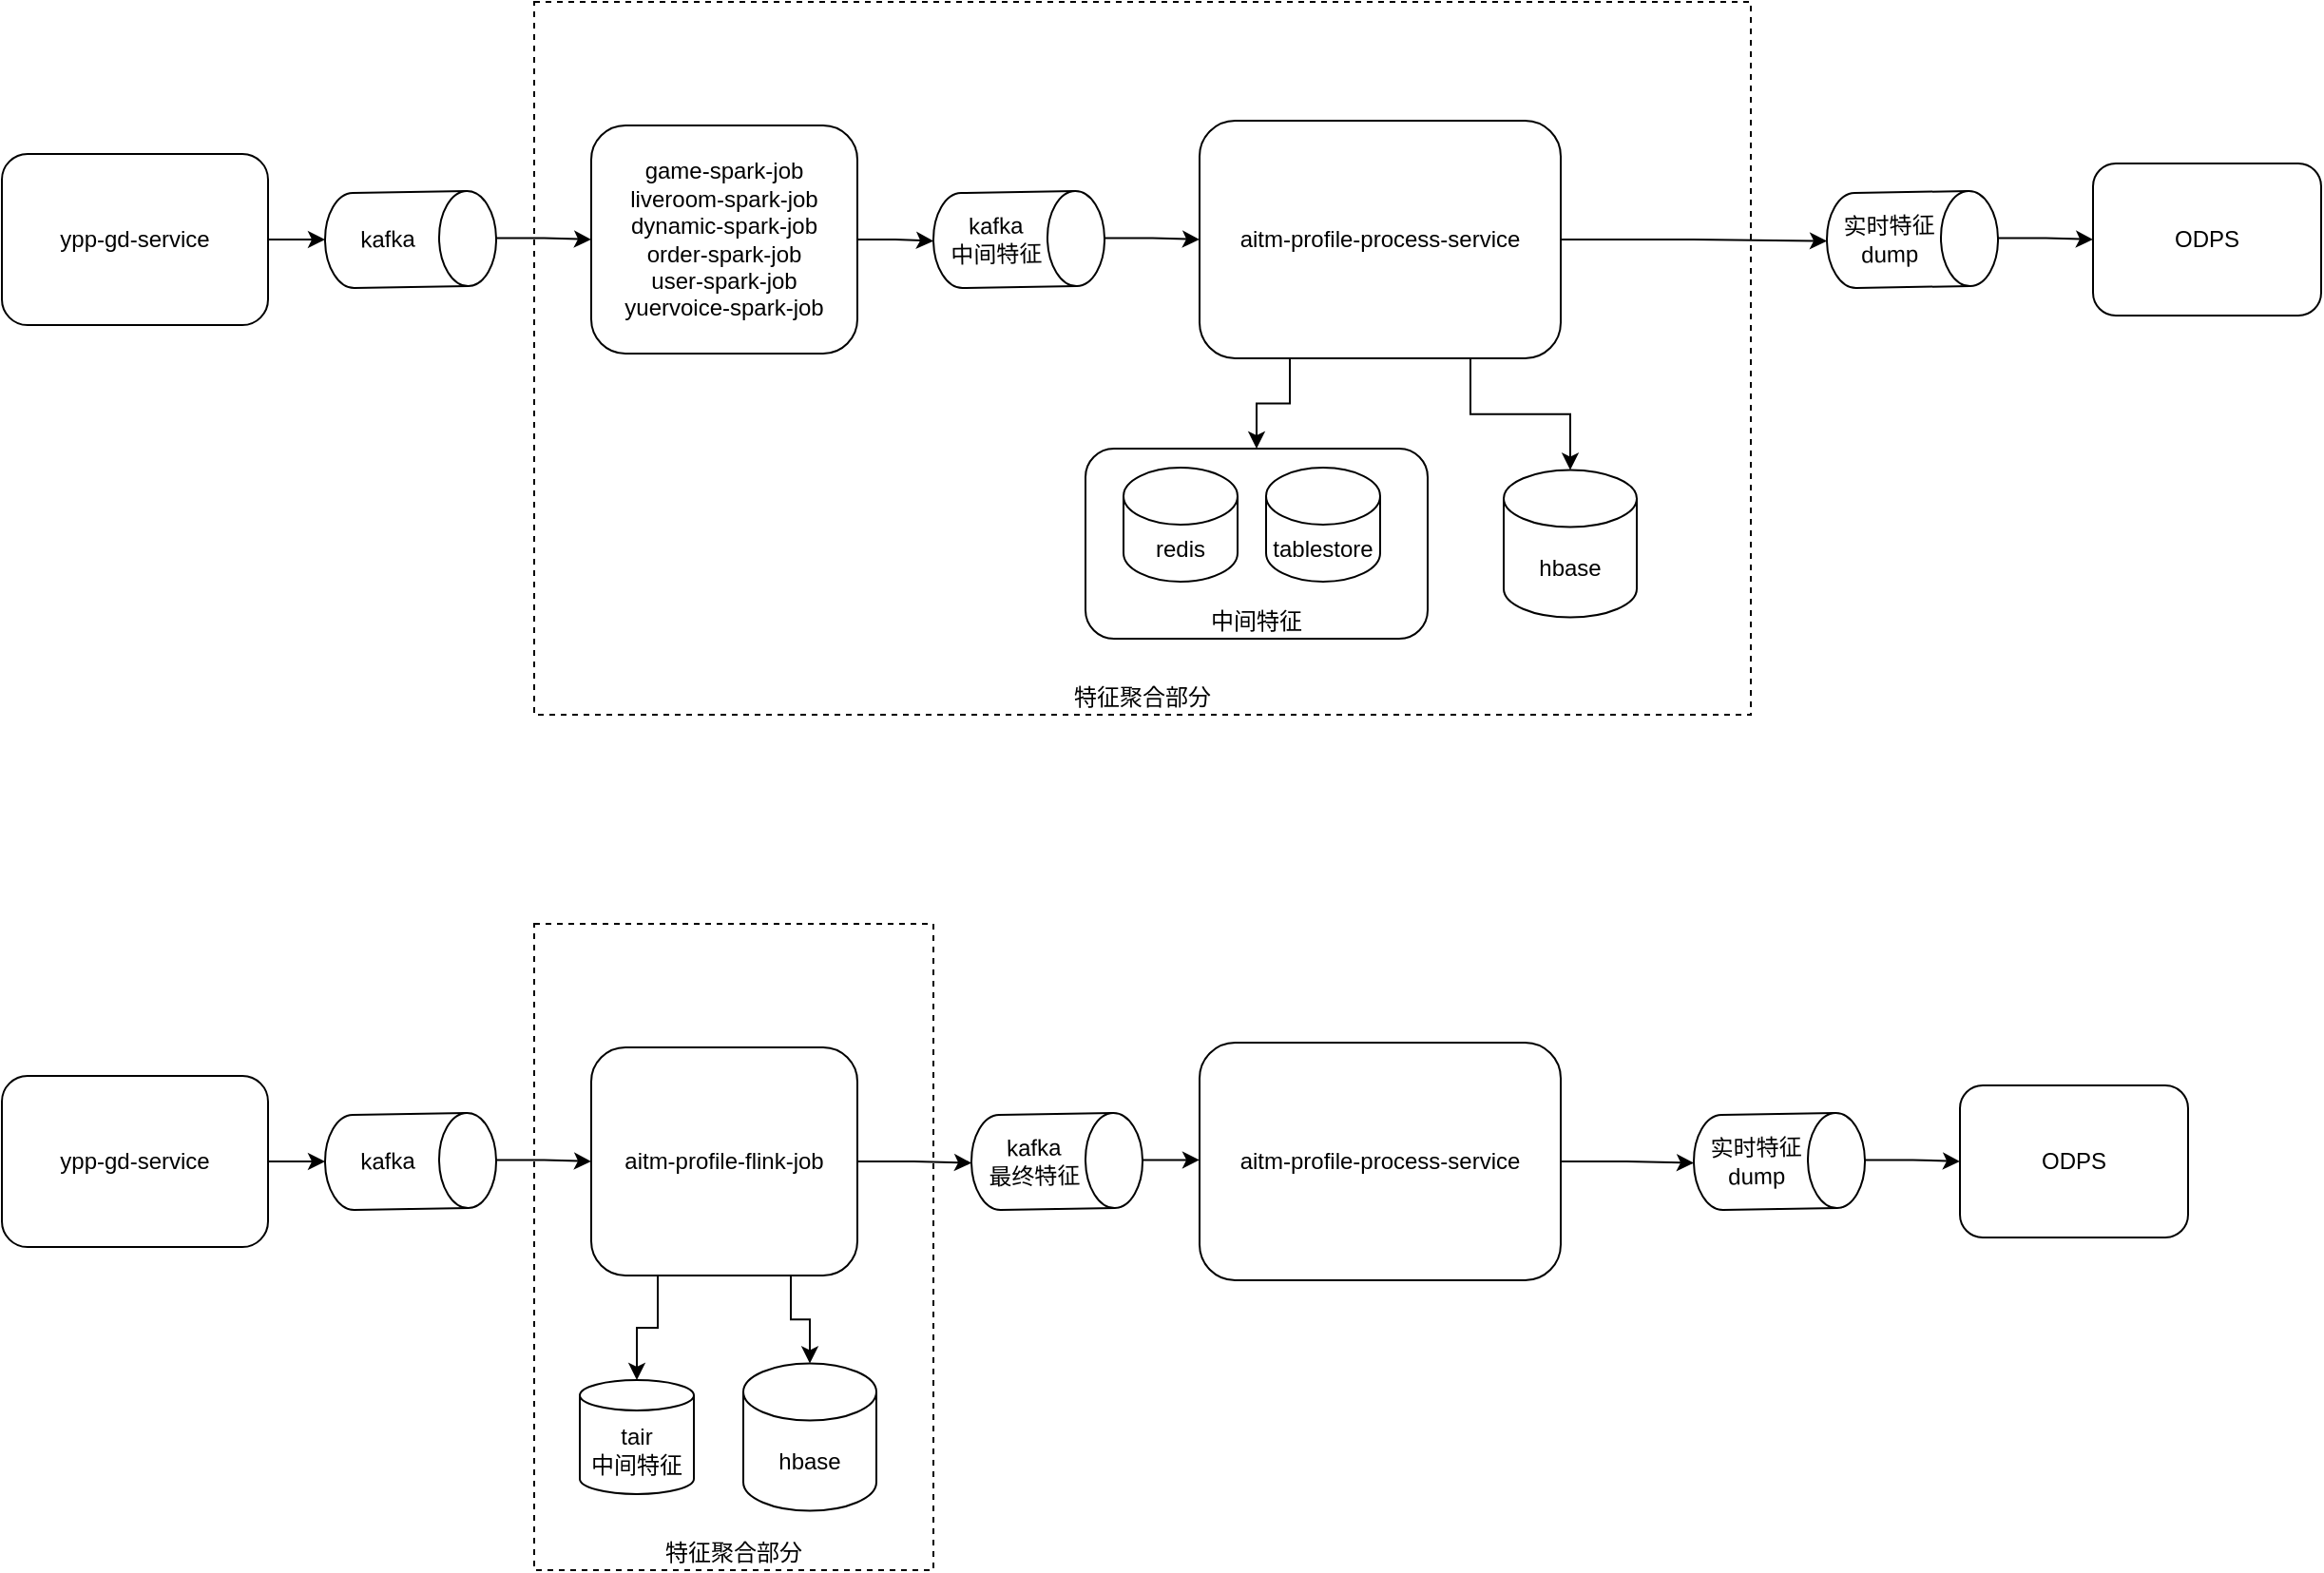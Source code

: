 <mxfile version="14.2.9" type="github">
  <diagram id="UFRToJxFWCIoUEIGVNV5" name="Page-1">
    <mxGraphModel dx="1426" dy="825" grid="1" gridSize="10" guides="1" tooltips="1" connect="1" arrows="1" fold="1" page="1" pageScale="1" pageWidth="827" pageHeight="1169" math="0" shadow="0">
      <root>
        <mxCell id="0" />
        <mxCell id="1" parent="0" />
        <mxCell id="Ijczxj1nVkfl3kpqapsu-18" value="特征聚合部分" style="rounded=0;whiteSpace=wrap;html=1;dashed=1;verticalAlign=bottom;" vertex="1" parent="1">
          <mxGeometry x="330" y="105" width="640" height="375" as="geometry" />
        </mxCell>
        <mxCell id="Ijczxj1nVkfl3kpqapsu-11" value="中间特征" style="rounded=1;whiteSpace=wrap;html=1;verticalAlign=bottom;" vertex="1" parent="1">
          <mxGeometry x="620" y="340" width="180" height="100" as="geometry" />
        </mxCell>
        <mxCell id="Ijczxj1nVkfl3kpqapsu-17" style="edgeStyle=orthogonalEdgeStyle;rounded=0;orthogonalLoop=1;jettySize=auto;html=1;exitX=1;exitY=0.5;exitDx=0;exitDy=0;entryX=0.5;entryY=1;entryDx=0;entryDy=0;entryPerimeter=0;" edge="1" parent="1" source="Ijczxj1nVkfl3kpqapsu-1" target="Ijczxj1nVkfl3kpqapsu-2">
          <mxGeometry relative="1" as="geometry" />
        </mxCell>
        <mxCell id="Ijczxj1nVkfl3kpqapsu-1" value="ypp-gd-service" style="rounded=1;whiteSpace=wrap;html=1;" vertex="1" parent="1">
          <mxGeometry x="50" y="185" width="140" height="90" as="geometry" />
        </mxCell>
        <mxCell id="Ijczxj1nVkfl3kpqapsu-16" style="edgeStyle=orthogonalEdgeStyle;rounded=0;orthogonalLoop=1;jettySize=auto;html=1;exitX=0.5;exitY=0;exitDx=0;exitDy=0;exitPerimeter=0;entryX=0;entryY=0.5;entryDx=0;entryDy=0;" edge="1" parent="1" source="Ijczxj1nVkfl3kpqapsu-2" target="Ijczxj1nVkfl3kpqapsu-3">
          <mxGeometry relative="1" as="geometry" />
        </mxCell>
        <mxCell id="Ijczxj1nVkfl3kpqapsu-2" value="kafka" style="shape=cylinder3;whiteSpace=wrap;html=1;boundedLbl=1;backgroundOutline=1;size=15;rotation=89;horizontal=0;" vertex="1" parent="1">
          <mxGeometry x="240.0" y="185" width="50" height="90" as="geometry" />
        </mxCell>
        <mxCell id="Ijczxj1nVkfl3kpqapsu-15" style="edgeStyle=orthogonalEdgeStyle;rounded=0;orthogonalLoop=1;jettySize=auto;html=1;exitX=1;exitY=0.5;exitDx=0;exitDy=0;entryX=0.5;entryY=1;entryDx=0;entryDy=0;entryPerimeter=0;" edge="1" parent="1" source="Ijczxj1nVkfl3kpqapsu-3" target="Ijczxj1nVkfl3kpqapsu-6">
          <mxGeometry relative="1" as="geometry" />
        </mxCell>
        <mxCell id="Ijczxj1nVkfl3kpqapsu-3" value="game-spark-job&lt;br&gt;liveroom-spark-job&lt;br&gt;dynamic-spark-job&lt;br&gt;order-spark-job&lt;br&gt;user-spark-job&lt;br&gt;yuervoice-spark-job" style="rounded=1;whiteSpace=wrap;html=1;" vertex="1" parent="1">
          <mxGeometry x="360" y="170" width="140" height="120" as="geometry" />
        </mxCell>
        <mxCell id="Ijczxj1nVkfl3kpqapsu-14" style="edgeStyle=orthogonalEdgeStyle;rounded=0;orthogonalLoop=1;jettySize=auto;html=1;exitX=0.5;exitY=0;exitDx=0;exitDy=0;exitPerimeter=0;entryX=0;entryY=0.5;entryDx=0;entryDy=0;" edge="1" parent="1" source="Ijczxj1nVkfl3kpqapsu-6" target="Ijczxj1nVkfl3kpqapsu-7">
          <mxGeometry relative="1" as="geometry" />
        </mxCell>
        <mxCell id="Ijczxj1nVkfl3kpqapsu-6" value="kafka&lt;br&gt;中间特征" style="shape=cylinder3;whiteSpace=wrap;html=1;boundedLbl=1;backgroundOutline=1;size=15;rotation=89;horizontal=0;" vertex="1" parent="1">
          <mxGeometry x="560" y="185" width="50" height="90" as="geometry" />
        </mxCell>
        <mxCell id="Ijczxj1nVkfl3kpqapsu-12" style="edgeStyle=orthogonalEdgeStyle;rounded=0;orthogonalLoop=1;jettySize=auto;html=1;exitX=0.25;exitY=1;exitDx=0;exitDy=0;entryX=0.5;entryY=0;entryDx=0;entryDy=0;" edge="1" parent="1" source="Ijczxj1nVkfl3kpqapsu-7" target="Ijczxj1nVkfl3kpqapsu-11">
          <mxGeometry relative="1" as="geometry" />
        </mxCell>
        <mxCell id="Ijczxj1nVkfl3kpqapsu-13" style="edgeStyle=orthogonalEdgeStyle;rounded=0;orthogonalLoop=1;jettySize=auto;html=1;exitX=0.75;exitY=1;exitDx=0;exitDy=0;entryX=0.5;entryY=0;entryDx=0;entryDy=0;entryPerimeter=0;" edge="1" parent="1" source="Ijczxj1nVkfl3kpqapsu-7" target="Ijczxj1nVkfl3kpqapsu-10">
          <mxGeometry relative="1" as="geometry" />
        </mxCell>
        <mxCell id="Ijczxj1nVkfl3kpqapsu-37" style="edgeStyle=orthogonalEdgeStyle;rounded=0;orthogonalLoop=1;jettySize=auto;html=1;exitX=1;exitY=0.5;exitDx=0;exitDy=0;entryX=0.5;entryY=1;entryDx=0;entryDy=0;entryPerimeter=0;" edge="1" parent="1" source="Ijczxj1nVkfl3kpqapsu-7" target="Ijczxj1nVkfl3kpqapsu-36">
          <mxGeometry relative="1" as="geometry" />
        </mxCell>
        <mxCell id="Ijczxj1nVkfl3kpqapsu-7" value="aitm-profile-process-service" style="rounded=1;whiteSpace=wrap;html=1;" vertex="1" parent="1">
          <mxGeometry x="680" y="167.5" width="190" height="125" as="geometry" />
        </mxCell>
        <mxCell id="Ijczxj1nVkfl3kpqapsu-8" value="redis" style="shape=cylinder3;whiteSpace=wrap;html=1;boundedLbl=1;backgroundOutline=1;size=15;" vertex="1" parent="1">
          <mxGeometry x="640" y="350" width="60" height="60" as="geometry" />
        </mxCell>
        <mxCell id="Ijczxj1nVkfl3kpqapsu-9" value="tablestore" style="shape=cylinder3;whiteSpace=wrap;html=1;boundedLbl=1;backgroundOutline=1;size=15;" vertex="1" parent="1">
          <mxGeometry x="715" y="350" width="60" height="60" as="geometry" />
        </mxCell>
        <mxCell id="Ijczxj1nVkfl3kpqapsu-10" value="hbase" style="shape=cylinder3;whiteSpace=wrap;html=1;boundedLbl=1;backgroundOutline=1;size=15;" vertex="1" parent="1">
          <mxGeometry x="840" y="351.25" width="70" height="77.5" as="geometry" />
        </mxCell>
        <mxCell id="Ijczxj1nVkfl3kpqapsu-19" value="特征聚合部分" style="rounded=0;whiteSpace=wrap;html=1;dashed=1;verticalAlign=bottom;" vertex="1" parent="1">
          <mxGeometry x="330" y="590" width="210" height="340" as="geometry" />
        </mxCell>
        <mxCell id="Ijczxj1nVkfl3kpqapsu-21" style="edgeStyle=orthogonalEdgeStyle;rounded=0;orthogonalLoop=1;jettySize=auto;html=1;exitX=1;exitY=0.5;exitDx=0;exitDy=0;entryX=0.5;entryY=1;entryDx=0;entryDy=0;entryPerimeter=0;" edge="1" parent="1" source="Ijczxj1nVkfl3kpqapsu-22" target="Ijczxj1nVkfl3kpqapsu-24">
          <mxGeometry relative="1" as="geometry" />
        </mxCell>
        <mxCell id="Ijczxj1nVkfl3kpqapsu-22" value="ypp-gd-service" style="rounded=1;whiteSpace=wrap;html=1;" vertex="1" parent="1">
          <mxGeometry x="50" y="670" width="140" height="90" as="geometry" />
        </mxCell>
        <mxCell id="Ijczxj1nVkfl3kpqapsu-23" style="edgeStyle=orthogonalEdgeStyle;rounded=0;orthogonalLoop=1;jettySize=auto;html=1;exitX=0.5;exitY=0;exitDx=0;exitDy=0;exitPerimeter=0;entryX=0;entryY=0.5;entryDx=0;entryDy=0;" edge="1" parent="1" source="Ijczxj1nVkfl3kpqapsu-24" target="Ijczxj1nVkfl3kpqapsu-26">
          <mxGeometry relative="1" as="geometry" />
        </mxCell>
        <mxCell id="Ijczxj1nVkfl3kpqapsu-24" value="kafka" style="shape=cylinder3;whiteSpace=wrap;html=1;boundedLbl=1;backgroundOutline=1;size=15;rotation=89;horizontal=0;" vertex="1" parent="1">
          <mxGeometry x="240.0" y="670" width="50" height="90" as="geometry" />
        </mxCell>
        <mxCell id="Ijczxj1nVkfl3kpqapsu-25" style="edgeStyle=orthogonalEdgeStyle;rounded=0;orthogonalLoop=1;jettySize=auto;html=1;exitX=1;exitY=0.5;exitDx=0;exitDy=0;entryX=0.5;entryY=1;entryDx=0;entryDy=0;entryPerimeter=0;" edge="1" parent="1" source="Ijczxj1nVkfl3kpqapsu-26" target="Ijczxj1nVkfl3kpqapsu-28">
          <mxGeometry relative="1" as="geometry" />
        </mxCell>
        <mxCell id="Ijczxj1nVkfl3kpqapsu-40" style="edgeStyle=orthogonalEdgeStyle;rounded=0;orthogonalLoop=1;jettySize=auto;html=1;exitX=0.25;exitY=1;exitDx=0;exitDy=0;entryX=0.5;entryY=0;entryDx=0;entryDy=0;entryPerimeter=0;" edge="1" parent="1" source="Ijczxj1nVkfl3kpqapsu-26" target="Ijczxj1nVkfl3kpqapsu-32">
          <mxGeometry relative="1" as="geometry" />
        </mxCell>
        <mxCell id="Ijczxj1nVkfl3kpqapsu-26" value="aitm-profile-flink-job" style="rounded=1;whiteSpace=wrap;html=1;" vertex="1" parent="1">
          <mxGeometry x="360" y="655" width="140" height="120" as="geometry" />
        </mxCell>
        <mxCell id="Ijczxj1nVkfl3kpqapsu-27" style="edgeStyle=orthogonalEdgeStyle;rounded=0;orthogonalLoop=1;jettySize=auto;html=1;exitX=0.5;exitY=0;exitDx=0;exitDy=0;exitPerimeter=0;entryX=0;entryY=0.5;entryDx=0;entryDy=0;" edge="1" parent="1" source="Ijczxj1nVkfl3kpqapsu-28" target="Ijczxj1nVkfl3kpqapsu-31">
          <mxGeometry relative="1" as="geometry" />
        </mxCell>
        <mxCell id="Ijczxj1nVkfl3kpqapsu-28" value="kafka&lt;br&gt;最终特征" style="shape=cylinder3;whiteSpace=wrap;html=1;boundedLbl=1;backgroundOutline=1;size=15;rotation=89;horizontal=0;" vertex="1" parent="1">
          <mxGeometry x="580" y="670" width="50" height="90" as="geometry" />
        </mxCell>
        <mxCell id="Ijczxj1nVkfl3kpqapsu-30" style="edgeStyle=orthogonalEdgeStyle;rounded=0;orthogonalLoop=1;jettySize=auto;html=1;exitX=0.75;exitY=1;exitDx=0;exitDy=0;entryX=0.5;entryY=0;entryDx=0;entryDy=0;entryPerimeter=0;" edge="1" parent="1" source="Ijczxj1nVkfl3kpqapsu-26" target="Ijczxj1nVkfl3kpqapsu-34">
          <mxGeometry relative="1" as="geometry" />
        </mxCell>
        <mxCell id="Ijczxj1nVkfl3kpqapsu-44" style="edgeStyle=orthogonalEdgeStyle;rounded=0;orthogonalLoop=1;jettySize=auto;html=1;exitX=1;exitY=0.5;exitDx=0;exitDy=0;entryX=0.5;entryY=1;entryDx=0;entryDy=0;entryPerimeter=0;" edge="1" parent="1" source="Ijczxj1nVkfl3kpqapsu-31" target="Ijczxj1nVkfl3kpqapsu-42">
          <mxGeometry relative="1" as="geometry" />
        </mxCell>
        <mxCell id="Ijczxj1nVkfl3kpqapsu-31" value="aitm-profile-process-service" style="rounded=1;whiteSpace=wrap;html=1;" vertex="1" parent="1">
          <mxGeometry x="680" y="652.5" width="190" height="125" as="geometry" />
        </mxCell>
        <mxCell id="Ijczxj1nVkfl3kpqapsu-32" value="tair&lt;br&gt;中间特征" style="shape=cylinder3;whiteSpace=wrap;html=1;boundedLbl=1;backgroundOutline=1;size=8;" vertex="1" parent="1">
          <mxGeometry x="354" y="830" width="60" height="60" as="geometry" />
        </mxCell>
        <mxCell id="Ijczxj1nVkfl3kpqapsu-34" value="hbase" style="shape=cylinder3;whiteSpace=wrap;html=1;boundedLbl=1;backgroundOutline=1;size=15;" vertex="1" parent="1">
          <mxGeometry x="440" y="821.25" width="70" height="77.5" as="geometry" />
        </mxCell>
        <mxCell id="Ijczxj1nVkfl3kpqapsu-39" style="edgeStyle=orthogonalEdgeStyle;rounded=0;orthogonalLoop=1;jettySize=auto;html=1;exitX=0.5;exitY=0;exitDx=0;exitDy=0;exitPerimeter=0;entryX=0;entryY=0.5;entryDx=0;entryDy=0;" edge="1" parent="1" source="Ijczxj1nVkfl3kpqapsu-36" target="Ijczxj1nVkfl3kpqapsu-38">
          <mxGeometry relative="1" as="geometry" />
        </mxCell>
        <mxCell id="Ijczxj1nVkfl3kpqapsu-36" value="实时特征&lt;br&gt;dump" style="shape=cylinder3;whiteSpace=wrap;html=1;boundedLbl=1;backgroundOutline=1;size=15;rotation=89;horizontal=0;" vertex="1" parent="1">
          <mxGeometry x="1030" y="185" width="50" height="90" as="geometry" />
        </mxCell>
        <mxCell id="Ijczxj1nVkfl3kpqapsu-38" value="ODPS" style="rounded=1;whiteSpace=wrap;html=1;" vertex="1" parent="1">
          <mxGeometry x="1150" y="190" width="120" height="80" as="geometry" />
        </mxCell>
        <mxCell id="Ijczxj1nVkfl3kpqapsu-41" style="edgeStyle=orthogonalEdgeStyle;rounded=0;orthogonalLoop=1;jettySize=auto;html=1;exitX=0.5;exitY=0;exitDx=0;exitDy=0;exitPerimeter=0;entryX=0;entryY=0.5;entryDx=0;entryDy=0;" edge="1" parent="1" source="Ijczxj1nVkfl3kpqapsu-42" target="Ijczxj1nVkfl3kpqapsu-43">
          <mxGeometry relative="1" as="geometry" />
        </mxCell>
        <mxCell id="Ijczxj1nVkfl3kpqapsu-42" value="实时特征&lt;br&gt;dump" style="shape=cylinder3;whiteSpace=wrap;html=1;boundedLbl=1;backgroundOutline=1;size=15;rotation=89;horizontal=0;" vertex="1" parent="1">
          <mxGeometry x="960" y="670" width="50" height="90" as="geometry" />
        </mxCell>
        <mxCell id="Ijczxj1nVkfl3kpqapsu-43" value="ODPS" style="rounded=1;whiteSpace=wrap;html=1;" vertex="1" parent="1">
          <mxGeometry x="1080" y="675" width="120" height="80" as="geometry" />
        </mxCell>
      </root>
    </mxGraphModel>
  </diagram>
</mxfile>
